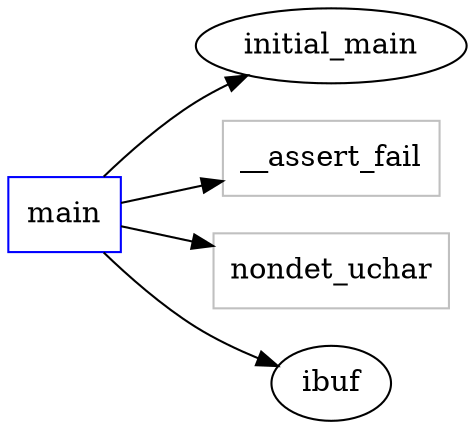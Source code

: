 digraph functioncalls {
rankdir=LR;

main [shape="box", color=blue];
main -> initial_main;
__assert_fail [shape="box", color=grey];
main -> __assert_fail;
nondet_uchar [shape="box", color=grey];
main -> nondet_uchar;
main -> ibuf;
}
